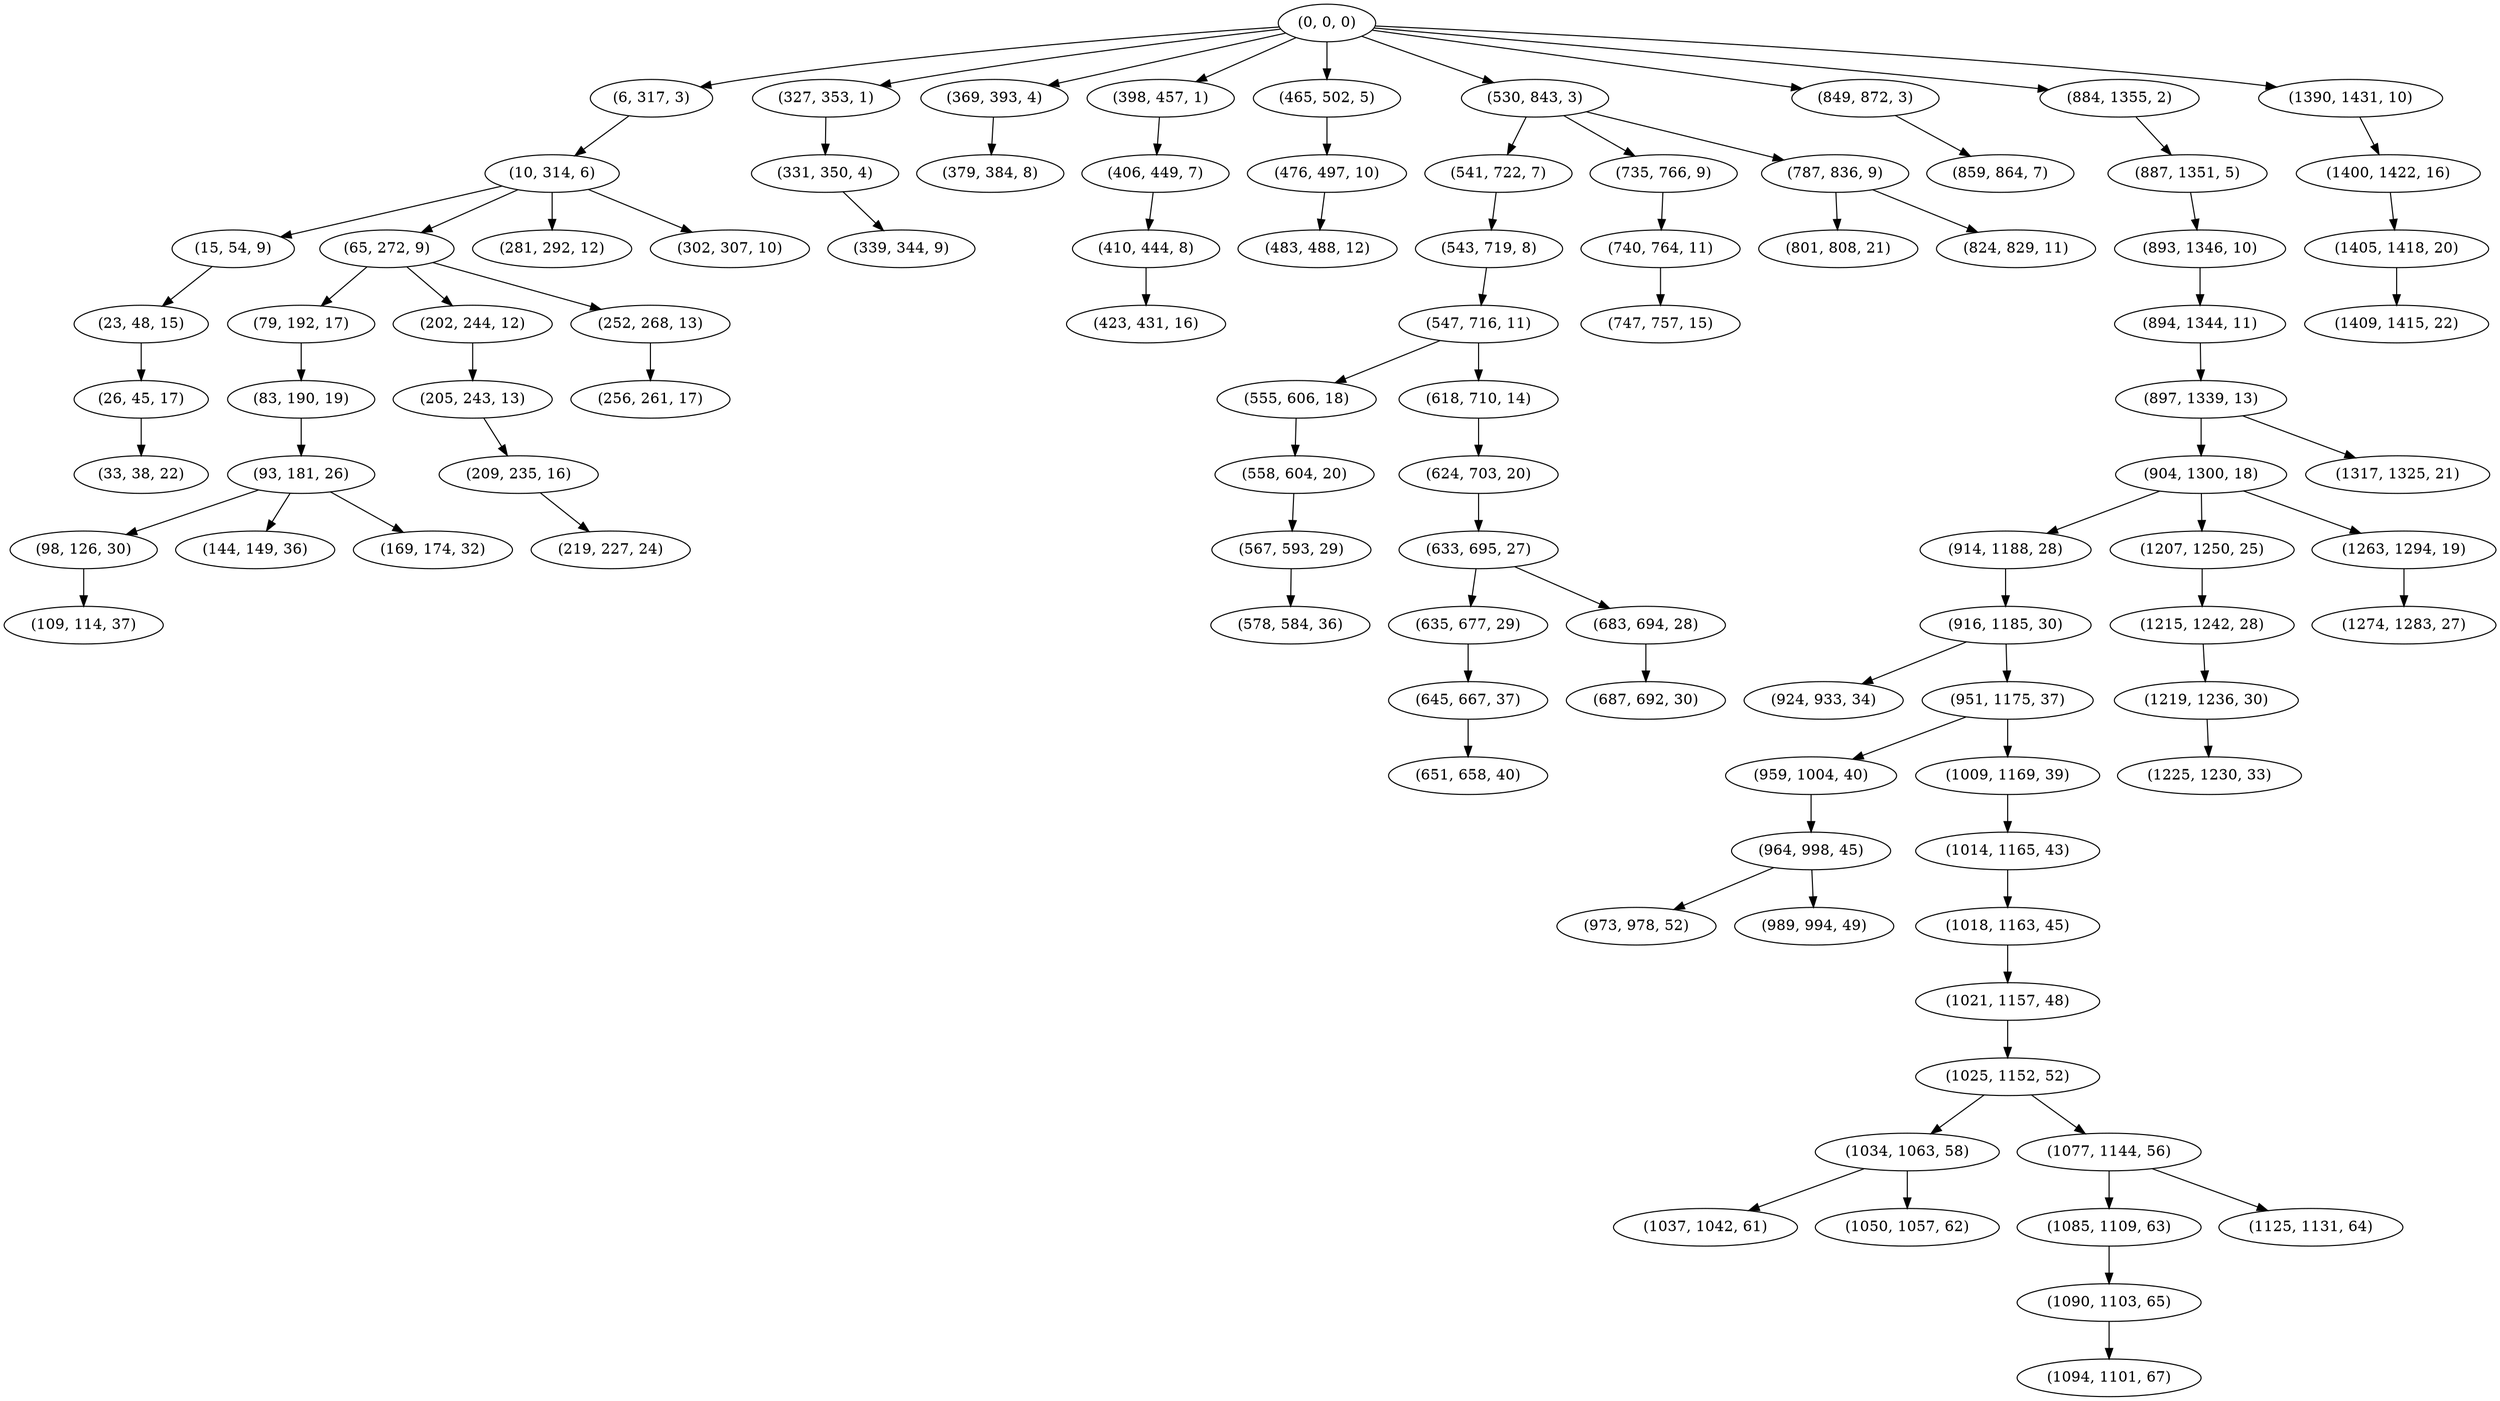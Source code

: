 digraph tree {
    "(0, 0, 0)";
    "(6, 317, 3)";
    "(10, 314, 6)";
    "(15, 54, 9)";
    "(23, 48, 15)";
    "(26, 45, 17)";
    "(33, 38, 22)";
    "(65, 272, 9)";
    "(79, 192, 17)";
    "(83, 190, 19)";
    "(93, 181, 26)";
    "(98, 126, 30)";
    "(109, 114, 37)";
    "(144, 149, 36)";
    "(169, 174, 32)";
    "(202, 244, 12)";
    "(205, 243, 13)";
    "(209, 235, 16)";
    "(219, 227, 24)";
    "(252, 268, 13)";
    "(256, 261, 17)";
    "(281, 292, 12)";
    "(302, 307, 10)";
    "(327, 353, 1)";
    "(331, 350, 4)";
    "(339, 344, 9)";
    "(369, 393, 4)";
    "(379, 384, 8)";
    "(398, 457, 1)";
    "(406, 449, 7)";
    "(410, 444, 8)";
    "(423, 431, 16)";
    "(465, 502, 5)";
    "(476, 497, 10)";
    "(483, 488, 12)";
    "(530, 843, 3)";
    "(541, 722, 7)";
    "(543, 719, 8)";
    "(547, 716, 11)";
    "(555, 606, 18)";
    "(558, 604, 20)";
    "(567, 593, 29)";
    "(578, 584, 36)";
    "(618, 710, 14)";
    "(624, 703, 20)";
    "(633, 695, 27)";
    "(635, 677, 29)";
    "(645, 667, 37)";
    "(651, 658, 40)";
    "(683, 694, 28)";
    "(687, 692, 30)";
    "(735, 766, 9)";
    "(740, 764, 11)";
    "(747, 757, 15)";
    "(787, 836, 9)";
    "(801, 808, 21)";
    "(824, 829, 11)";
    "(849, 872, 3)";
    "(859, 864, 7)";
    "(884, 1355, 2)";
    "(887, 1351, 5)";
    "(893, 1346, 10)";
    "(894, 1344, 11)";
    "(897, 1339, 13)";
    "(904, 1300, 18)";
    "(914, 1188, 28)";
    "(916, 1185, 30)";
    "(924, 933, 34)";
    "(951, 1175, 37)";
    "(959, 1004, 40)";
    "(964, 998, 45)";
    "(973, 978, 52)";
    "(989, 994, 49)";
    "(1009, 1169, 39)";
    "(1014, 1165, 43)";
    "(1018, 1163, 45)";
    "(1021, 1157, 48)";
    "(1025, 1152, 52)";
    "(1034, 1063, 58)";
    "(1037, 1042, 61)";
    "(1050, 1057, 62)";
    "(1077, 1144, 56)";
    "(1085, 1109, 63)";
    "(1090, 1103, 65)";
    "(1094, 1101, 67)";
    "(1125, 1131, 64)";
    "(1207, 1250, 25)";
    "(1215, 1242, 28)";
    "(1219, 1236, 30)";
    "(1225, 1230, 33)";
    "(1263, 1294, 19)";
    "(1274, 1283, 27)";
    "(1317, 1325, 21)";
    "(1390, 1431, 10)";
    "(1400, 1422, 16)";
    "(1405, 1418, 20)";
    "(1409, 1415, 22)";
    "(0, 0, 0)" -> "(6, 317, 3)";
    "(0, 0, 0)" -> "(327, 353, 1)";
    "(0, 0, 0)" -> "(369, 393, 4)";
    "(0, 0, 0)" -> "(398, 457, 1)";
    "(0, 0, 0)" -> "(465, 502, 5)";
    "(0, 0, 0)" -> "(530, 843, 3)";
    "(0, 0, 0)" -> "(849, 872, 3)";
    "(0, 0, 0)" -> "(884, 1355, 2)";
    "(0, 0, 0)" -> "(1390, 1431, 10)";
    "(6, 317, 3)" -> "(10, 314, 6)";
    "(10, 314, 6)" -> "(15, 54, 9)";
    "(10, 314, 6)" -> "(65, 272, 9)";
    "(10, 314, 6)" -> "(281, 292, 12)";
    "(10, 314, 6)" -> "(302, 307, 10)";
    "(15, 54, 9)" -> "(23, 48, 15)";
    "(23, 48, 15)" -> "(26, 45, 17)";
    "(26, 45, 17)" -> "(33, 38, 22)";
    "(65, 272, 9)" -> "(79, 192, 17)";
    "(65, 272, 9)" -> "(202, 244, 12)";
    "(65, 272, 9)" -> "(252, 268, 13)";
    "(79, 192, 17)" -> "(83, 190, 19)";
    "(83, 190, 19)" -> "(93, 181, 26)";
    "(93, 181, 26)" -> "(98, 126, 30)";
    "(93, 181, 26)" -> "(144, 149, 36)";
    "(93, 181, 26)" -> "(169, 174, 32)";
    "(98, 126, 30)" -> "(109, 114, 37)";
    "(202, 244, 12)" -> "(205, 243, 13)";
    "(205, 243, 13)" -> "(209, 235, 16)";
    "(209, 235, 16)" -> "(219, 227, 24)";
    "(252, 268, 13)" -> "(256, 261, 17)";
    "(327, 353, 1)" -> "(331, 350, 4)";
    "(331, 350, 4)" -> "(339, 344, 9)";
    "(369, 393, 4)" -> "(379, 384, 8)";
    "(398, 457, 1)" -> "(406, 449, 7)";
    "(406, 449, 7)" -> "(410, 444, 8)";
    "(410, 444, 8)" -> "(423, 431, 16)";
    "(465, 502, 5)" -> "(476, 497, 10)";
    "(476, 497, 10)" -> "(483, 488, 12)";
    "(530, 843, 3)" -> "(541, 722, 7)";
    "(530, 843, 3)" -> "(735, 766, 9)";
    "(530, 843, 3)" -> "(787, 836, 9)";
    "(541, 722, 7)" -> "(543, 719, 8)";
    "(543, 719, 8)" -> "(547, 716, 11)";
    "(547, 716, 11)" -> "(555, 606, 18)";
    "(547, 716, 11)" -> "(618, 710, 14)";
    "(555, 606, 18)" -> "(558, 604, 20)";
    "(558, 604, 20)" -> "(567, 593, 29)";
    "(567, 593, 29)" -> "(578, 584, 36)";
    "(618, 710, 14)" -> "(624, 703, 20)";
    "(624, 703, 20)" -> "(633, 695, 27)";
    "(633, 695, 27)" -> "(635, 677, 29)";
    "(633, 695, 27)" -> "(683, 694, 28)";
    "(635, 677, 29)" -> "(645, 667, 37)";
    "(645, 667, 37)" -> "(651, 658, 40)";
    "(683, 694, 28)" -> "(687, 692, 30)";
    "(735, 766, 9)" -> "(740, 764, 11)";
    "(740, 764, 11)" -> "(747, 757, 15)";
    "(787, 836, 9)" -> "(801, 808, 21)";
    "(787, 836, 9)" -> "(824, 829, 11)";
    "(849, 872, 3)" -> "(859, 864, 7)";
    "(884, 1355, 2)" -> "(887, 1351, 5)";
    "(887, 1351, 5)" -> "(893, 1346, 10)";
    "(893, 1346, 10)" -> "(894, 1344, 11)";
    "(894, 1344, 11)" -> "(897, 1339, 13)";
    "(897, 1339, 13)" -> "(904, 1300, 18)";
    "(897, 1339, 13)" -> "(1317, 1325, 21)";
    "(904, 1300, 18)" -> "(914, 1188, 28)";
    "(904, 1300, 18)" -> "(1207, 1250, 25)";
    "(904, 1300, 18)" -> "(1263, 1294, 19)";
    "(914, 1188, 28)" -> "(916, 1185, 30)";
    "(916, 1185, 30)" -> "(924, 933, 34)";
    "(916, 1185, 30)" -> "(951, 1175, 37)";
    "(951, 1175, 37)" -> "(959, 1004, 40)";
    "(951, 1175, 37)" -> "(1009, 1169, 39)";
    "(959, 1004, 40)" -> "(964, 998, 45)";
    "(964, 998, 45)" -> "(973, 978, 52)";
    "(964, 998, 45)" -> "(989, 994, 49)";
    "(1009, 1169, 39)" -> "(1014, 1165, 43)";
    "(1014, 1165, 43)" -> "(1018, 1163, 45)";
    "(1018, 1163, 45)" -> "(1021, 1157, 48)";
    "(1021, 1157, 48)" -> "(1025, 1152, 52)";
    "(1025, 1152, 52)" -> "(1034, 1063, 58)";
    "(1025, 1152, 52)" -> "(1077, 1144, 56)";
    "(1034, 1063, 58)" -> "(1037, 1042, 61)";
    "(1034, 1063, 58)" -> "(1050, 1057, 62)";
    "(1077, 1144, 56)" -> "(1085, 1109, 63)";
    "(1077, 1144, 56)" -> "(1125, 1131, 64)";
    "(1085, 1109, 63)" -> "(1090, 1103, 65)";
    "(1090, 1103, 65)" -> "(1094, 1101, 67)";
    "(1207, 1250, 25)" -> "(1215, 1242, 28)";
    "(1215, 1242, 28)" -> "(1219, 1236, 30)";
    "(1219, 1236, 30)" -> "(1225, 1230, 33)";
    "(1263, 1294, 19)" -> "(1274, 1283, 27)";
    "(1390, 1431, 10)" -> "(1400, 1422, 16)";
    "(1400, 1422, 16)" -> "(1405, 1418, 20)";
    "(1405, 1418, 20)" -> "(1409, 1415, 22)";
}
